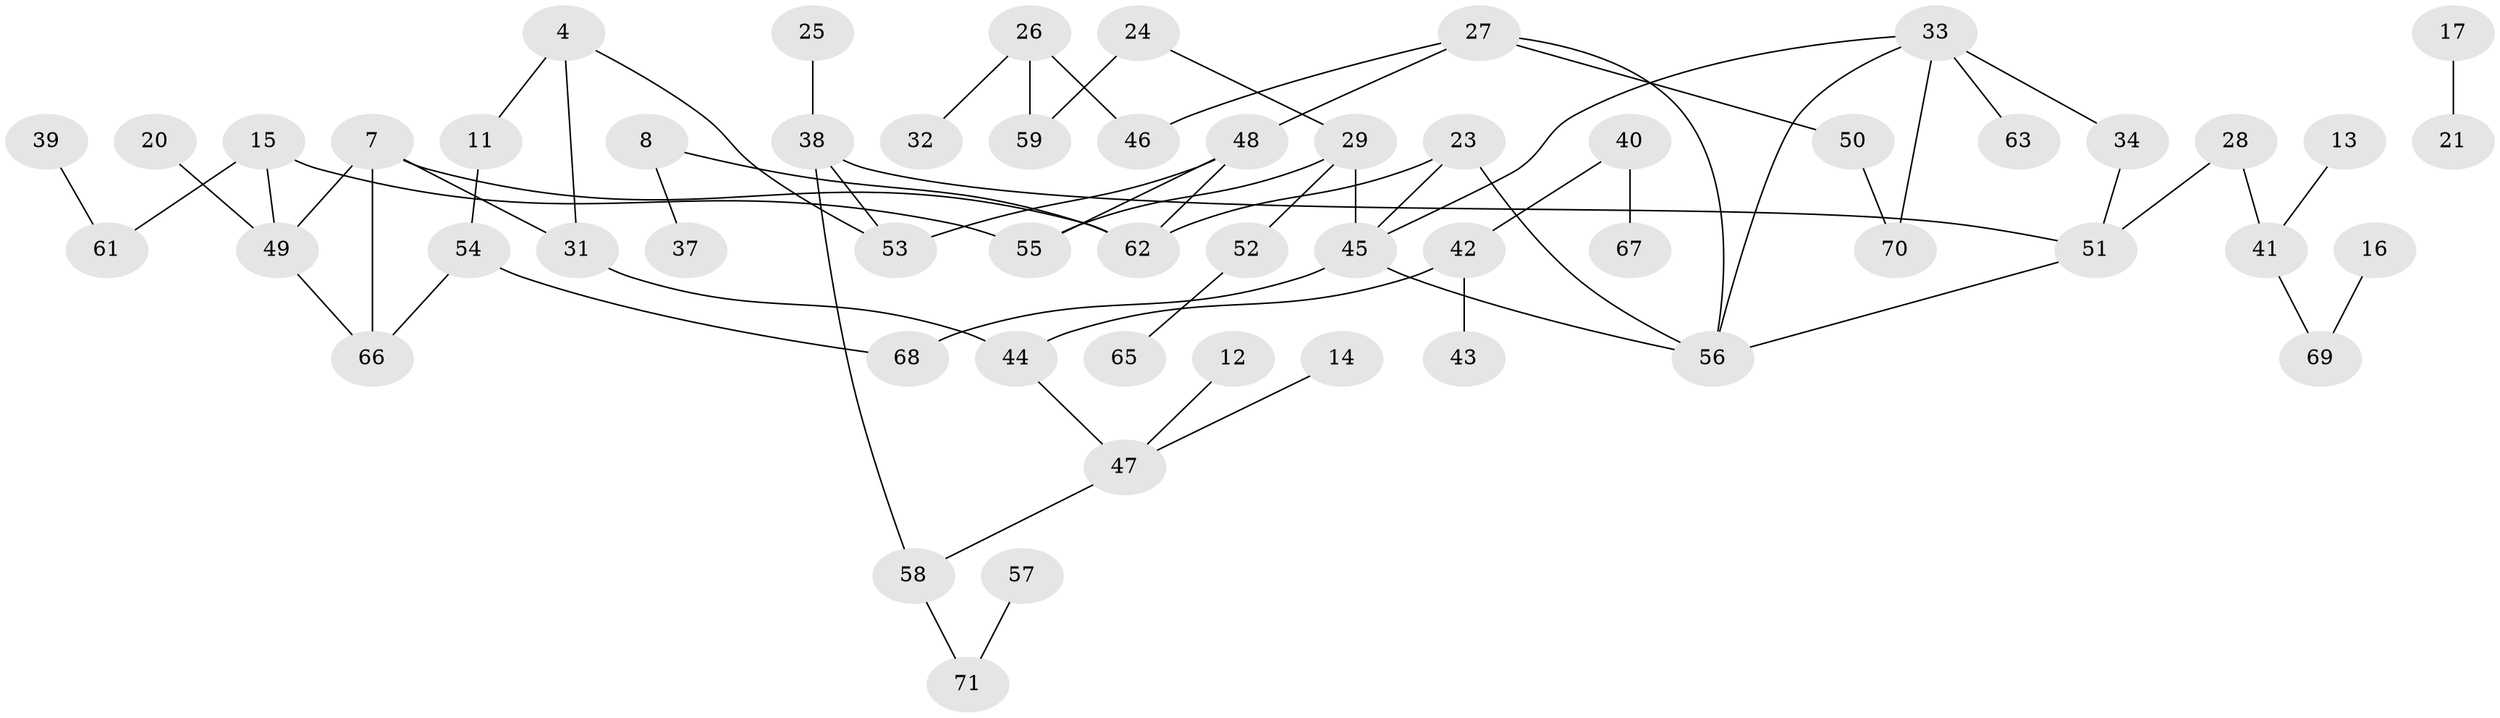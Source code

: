 // original degree distribution, {1: 0.2905982905982906, 2: 0.26495726495726496, 4: 0.07692307692307693, 3: 0.20512820512820512, 0: 0.11965811965811966, 5: 0.03418803418803419, 6: 0.008547008547008548}
// Generated by graph-tools (version 1.1) at 2025/35/03/04/25 23:35:47]
// undirected, 56 vertices, 68 edges
graph export_dot {
  node [color=gray90,style=filled];
  4;
  7;
  8;
  11;
  12;
  13;
  14;
  15;
  16;
  17;
  20;
  21;
  23;
  24;
  25;
  26;
  27;
  28;
  29;
  31;
  32;
  33;
  34;
  37;
  38;
  39;
  40;
  41;
  42;
  43;
  44;
  45;
  46;
  47;
  48;
  49;
  50;
  51;
  52;
  53;
  54;
  55;
  56;
  57;
  58;
  59;
  61;
  62;
  63;
  65;
  66;
  67;
  68;
  69;
  70;
  71;
  4 -- 11 [weight=1.0];
  4 -- 31 [weight=1.0];
  4 -- 53 [weight=1.0];
  7 -- 31 [weight=1.0];
  7 -- 49 [weight=1.0];
  7 -- 62 [weight=1.0];
  7 -- 66 [weight=1.0];
  8 -- 37 [weight=1.0];
  8 -- 62 [weight=1.0];
  11 -- 54 [weight=1.0];
  12 -- 47 [weight=1.0];
  13 -- 41 [weight=1.0];
  14 -- 47 [weight=1.0];
  15 -- 49 [weight=1.0];
  15 -- 55 [weight=1.0];
  15 -- 61 [weight=1.0];
  16 -- 69 [weight=1.0];
  17 -- 21 [weight=1.0];
  20 -- 49 [weight=1.0];
  23 -- 45 [weight=1.0];
  23 -- 56 [weight=1.0];
  23 -- 62 [weight=1.0];
  24 -- 29 [weight=1.0];
  24 -- 59 [weight=1.0];
  25 -- 38 [weight=1.0];
  26 -- 32 [weight=1.0];
  26 -- 46 [weight=1.0];
  26 -- 59 [weight=1.0];
  27 -- 46 [weight=1.0];
  27 -- 48 [weight=1.0];
  27 -- 50 [weight=1.0];
  27 -- 56 [weight=1.0];
  28 -- 41 [weight=1.0];
  28 -- 51 [weight=1.0];
  29 -- 45 [weight=1.0];
  29 -- 52 [weight=1.0];
  29 -- 55 [weight=1.0];
  31 -- 44 [weight=2.0];
  33 -- 34 [weight=1.0];
  33 -- 45 [weight=1.0];
  33 -- 56 [weight=1.0];
  33 -- 63 [weight=1.0];
  33 -- 70 [weight=1.0];
  34 -- 51 [weight=1.0];
  38 -- 51 [weight=1.0];
  38 -- 53 [weight=1.0];
  38 -- 58 [weight=1.0];
  39 -- 61 [weight=1.0];
  40 -- 42 [weight=1.0];
  40 -- 67 [weight=1.0];
  41 -- 69 [weight=1.0];
  42 -- 43 [weight=1.0];
  42 -- 44 [weight=1.0];
  44 -- 47 [weight=1.0];
  45 -- 56 [weight=1.0];
  45 -- 68 [weight=2.0];
  47 -- 58 [weight=1.0];
  48 -- 53 [weight=1.0];
  48 -- 55 [weight=1.0];
  48 -- 62 [weight=1.0];
  49 -- 66 [weight=1.0];
  50 -- 70 [weight=1.0];
  51 -- 56 [weight=1.0];
  52 -- 65 [weight=1.0];
  54 -- 66 [weight=1.0];
  54 -- 68 [weight=1.0];
  57 -- 71 [weight=1.0];
  58 -- 71 [weight=1.0];
}
